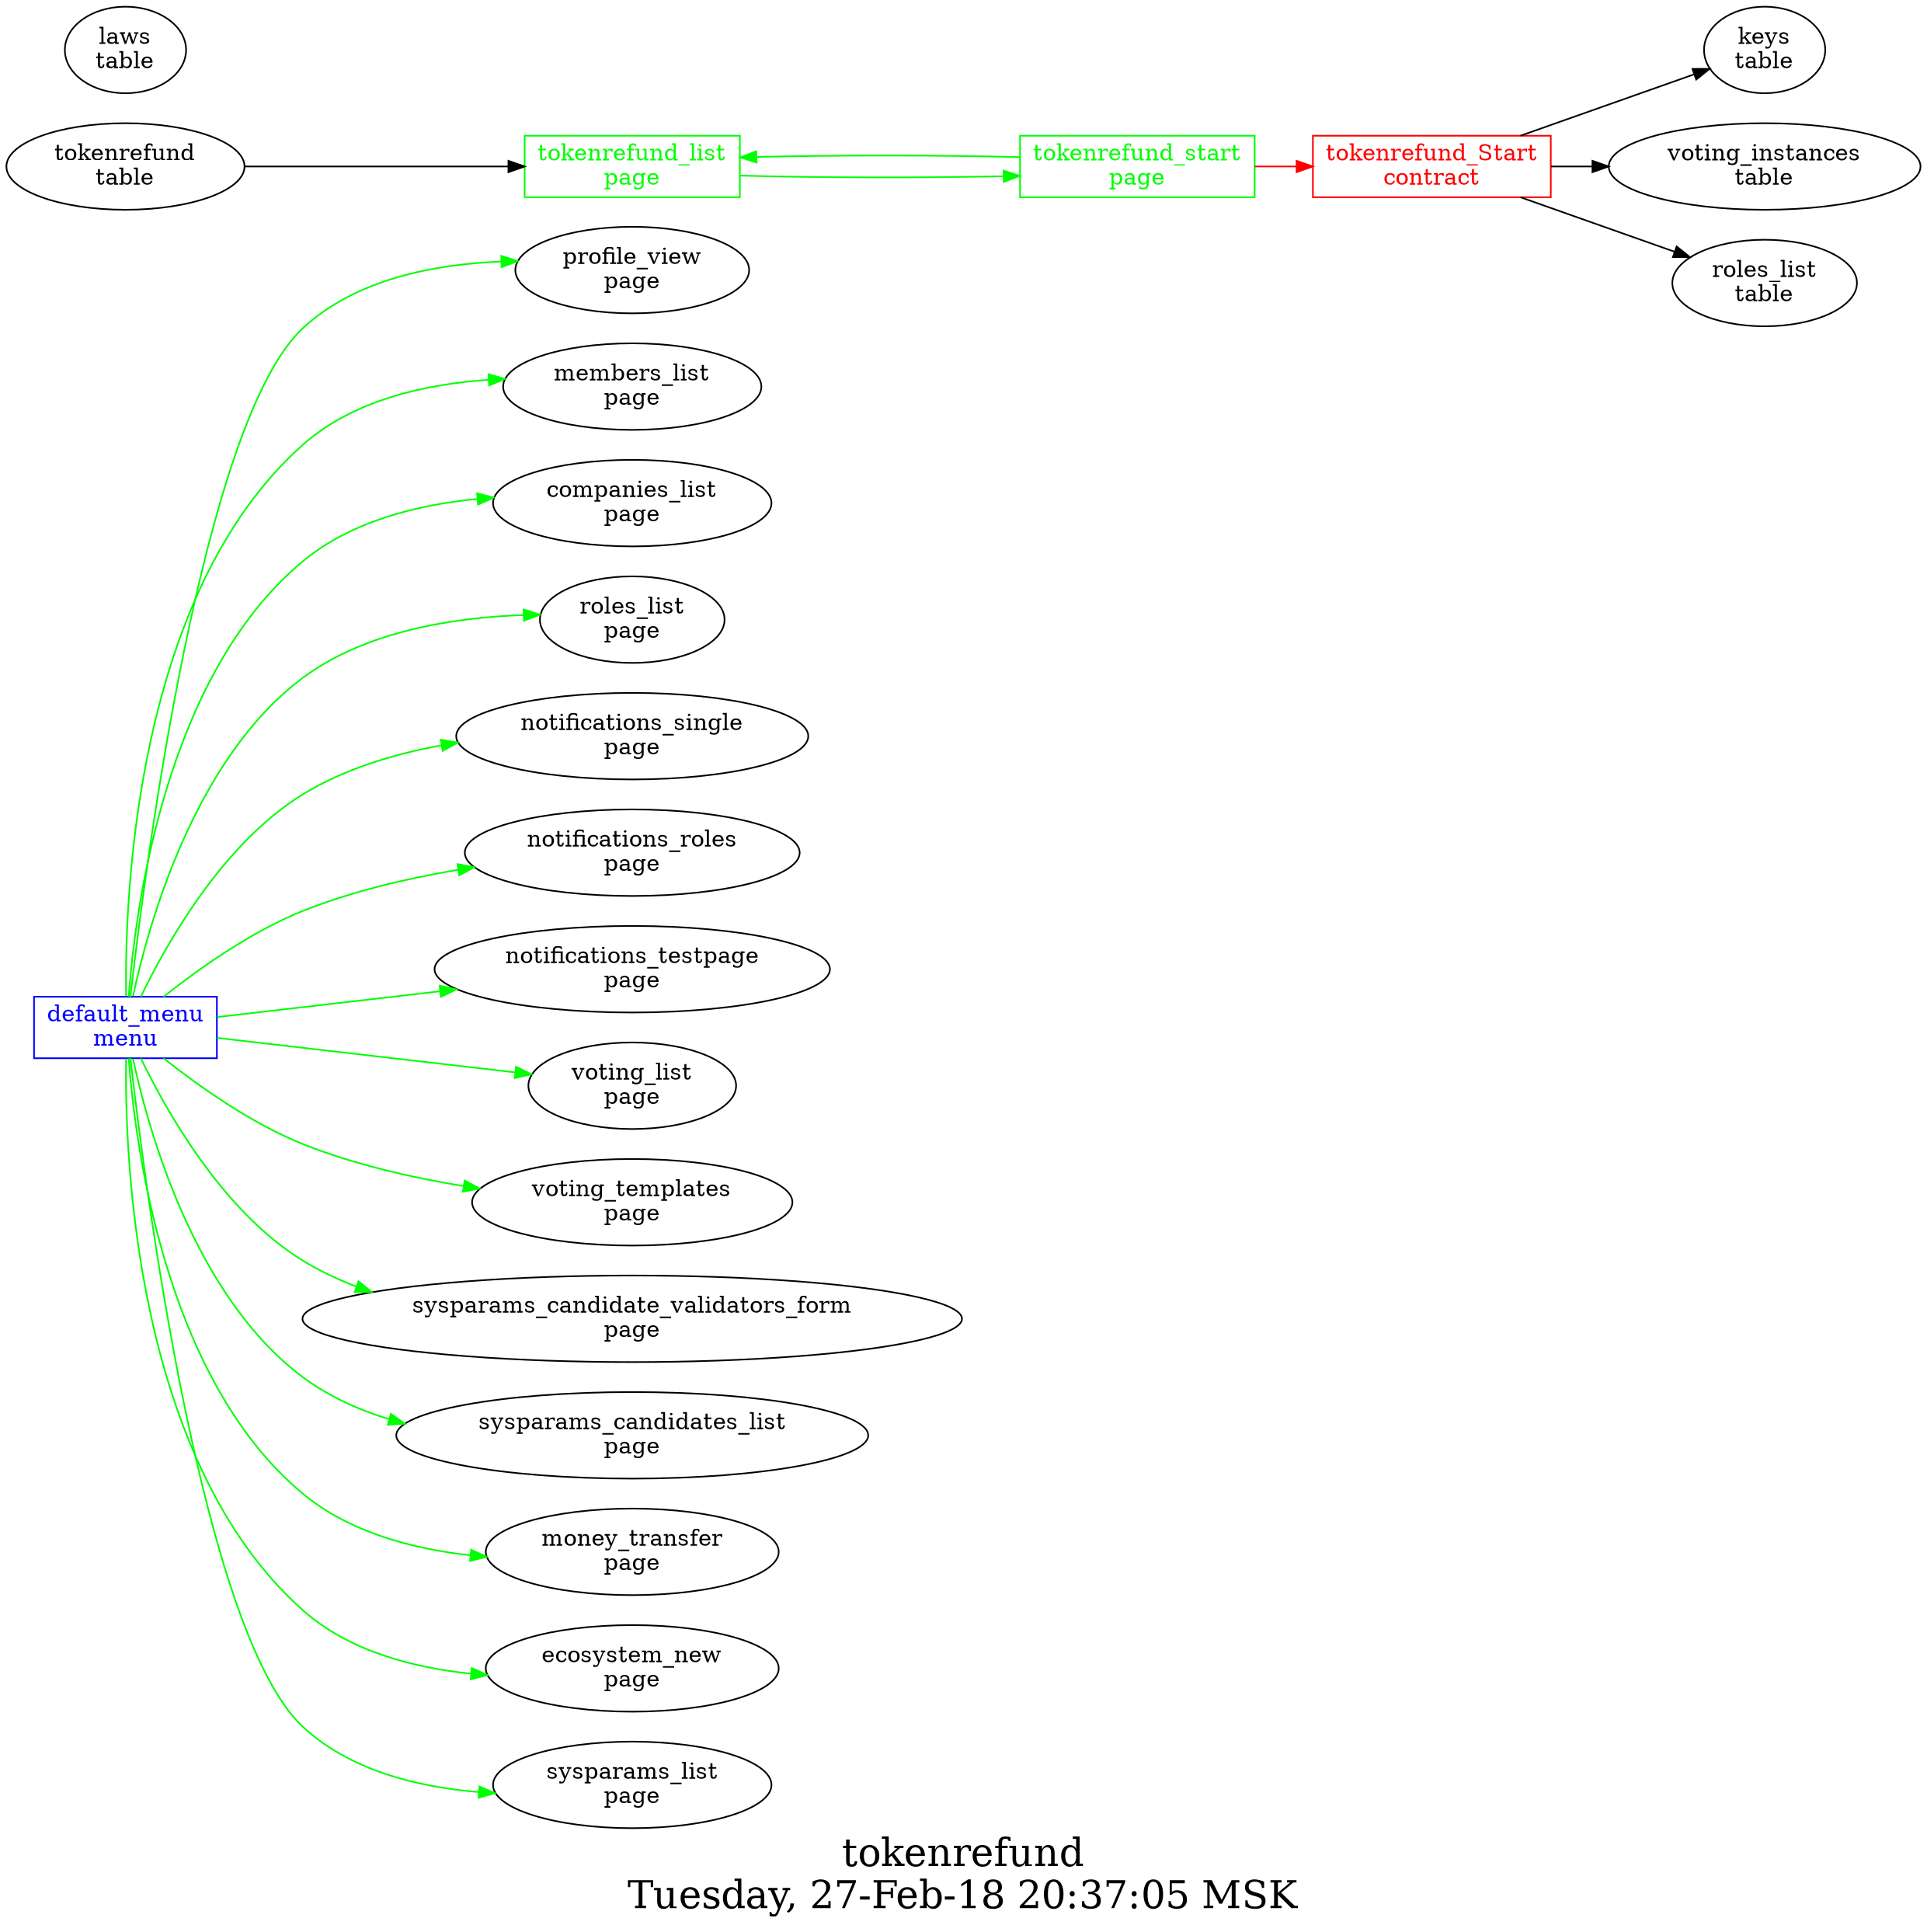 digraph G {
graph [
  fontsize="24";
  label="tokenrefund\nTuesday, 27-Feb-18 20:37:05 MSK";
  nojustify=true;
  ordering=out;
  rankdir=LR;
  size="30";
];
"default_menu\nmenu" -> "profile_view\npage"  [ color=green ]
"default_menu\nmenu" -> "members_list\npage"  [ color=green ]
"default_menu\nmenu" -> "companies_list\npage"  [ color=green ]
"default_menu\nmenu" -> "roles_list\npage"  [ color=green ]
"default_menu\nmenu" -> "notifications_single\npage"  [ color=green ]
"default_menu\nmenu" -> "notifications_roles\npage"  [ color=green ]
"default_menu\nmenu" -> "notifications_testpage\npage"  [ color=green ]
"default_menu\nmenu" -> "voting_list\npage"  [ color=green ]
"default_menu\nmenu" -> "voting_templates\npage"  [ color=green ]
"default_menu\nmenu" -> "sysparams_candidate_validators_form\npage"  [ color=green ]
"default_menu\nmenu" -> "sysparams_candidates_list\npage"  [ color=green ]
"default_menu\nmenu" -> "money_transfer\npage"  [ color=green ]
"default_menu\nmenu" -> "ecosystem_new\npage"  [ color=green ]
"default_menu\nmenu" -> "sysparams_list\npage"  [ color=green ]
"default_menu\nmenu" [color=blue, fontcolor=blue, group=menus, shape=record];
"tokenrefund\ntable" -> "tokenrefund_list\npage"  [ color="" ]
"tokenrefund_list\npage" -> "tokenrefund_start\npage"  [ color=green ]
"tokenrefund_list\npage" [color=green, fontcolor=green, group=pages, shape=record];
"tokenrefund_start\npage" -> "tokenrefund_Start\ncontract"  [ color=red ]
"tokenrefund_start\npage" -> "tokenrefund_list\npage"  [ color=green ]
"tokenrefund_start\npage" [color=green, fontcolor=green, group=pages, shape=record];
"tokenrefund_Start\ncontract" -> "keys\ntable"  [ color="" ]
"tokenrefund_Start\ncontract" -> "voting_instances\ntable"  [ color="" ]
"tokenrefund_Start\ncontract" -> "roles_list\ntable"  [ color="" ]
"tokenrefund_Start\ncontract" [color=red, fontcolor=red, group=contracts, shape=record];
"laws\ntable" [color="", fontcolor="", group=tables, shape=""];
"tokenrefund\ntable" [color="", fontcolor="", group=tables, shape=""];
}
